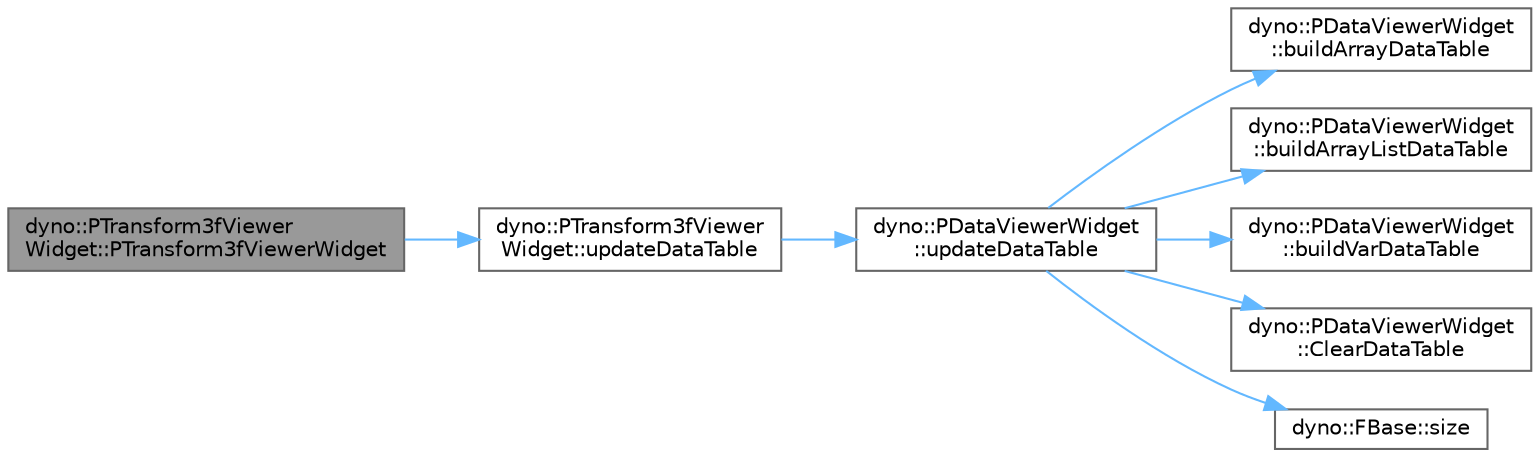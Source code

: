 digraph "dyno::PTransform3fViewerWidget::PTransform3fViewerWidget"
{
 // LATEX_PDF_SIZE
  bgcolor="transparent";
  edge [fontname=Helvetica,fontsize=10,labelfontname=Helvetica,labelfontsize=10];
  node [fontname=Helvetica,fontsize=10,shape=box,height=0.2,width=0.4];
  rankdir="LR";
  Node1 [id="Node000001",label="dyno::PTransform3fViewer\lWidget::PTransform3fViewerWidget",height=0.2,width=0.4,color="gray40", fillcolor="grey60", style="filled", fontcolor="black",tooltip=" "];
  Node1 -> Node2 [id="edge1_Node000001_Node000002",color="steelblue1",style="solid",tooltip=" "];
  Node2 [id="Node000002",label="dyno::PTransform3fViewer\lWidget::updateDataTable",height=0.2,width=0.4,color="grey40", fillcolor="white", style="filled",URL="$classdyno_1_1_p_transform3f_viewer_widget.html#ae5dd77744cb90550b793b48c6bc4c15f",tooltip=" "];
  Node2 -> Node3 [id="edge2_Node000002_Node000003",color="steelblue1",style="solid",tooltip=" "];
  Node3 [id="Node000003",label="dyno::PDataViewerWidget\l::updateDataTable",height=0.2,width=0.4,color="grey40", fillcolor="white", style="filled",URL="$classdyno_1_1_p_data_viewer_widget.html#a11c9715807028f3bc599abeaf32eb33d",tooltip=" "];
  Node3 -> Node4 [id="edge3_Node000003_Node000004",color="steelblue1",style="solid",tooltip=" "];
  Node4 [id="Node000004",label="dyno::PDataViewerWidget\l::buildArrayDataTable",height=0.2,width=0.4,color="grey40", fillcolor="white", style="filled",URL="$classdyno_1_1_p_data_viewer_widget.html#aa9270b377fde4d05086cd9e370760f24",tooltip=" "];
  Node3 -> Node5 [id="edge4_Node000003_Node000005",color="steelblue1",style="solid",tooltip=" "];
  Node5 [id="Node000005",label="dyno::PDataViewerWidget\l::buildArrayListDataTable",height=0.2,width=0.4,color="grey40", fillcolor="white", style="filled",URL="$classdyno_1_1_p_data_viewer_widget.html#af626ed903dc801938337ec4228539c11",tooltip=" "];
  Node3 -> Node6 [id="edge5_Node000003_Node000006",color="steelblue1",style="solid",tooltip=" "];
  Node6 [id="Node000006",label="dyno::PDataViewerWidget\l::buildVarDataTable",height=0.2,width=0.4,color="grey40", fillcolor="white", style="filled",URL="$classdyno_1_1_p_data_viewer_widget.html#a9b71e18734fb65919352d07ab974939c",tooltip=" "];
  Node3 -> Node7 [id="edge6_Node000003_Node000007",color="steelblue1",style="solid",tooltip=" "];
  Node7 [id="Node000007",label="dyno::PDataViewerWidget\l::ClearDataTable",height=0.2,width=0.4,color="grey40", fillcolor="white", style="filled",URL="$classdyno_1_1_p_data_viewer_widget.html#aff06085f3255a5cf4ca4ea6bb537dff7",tooltip=" "];
  Node3 -> Node8 [id="edge7_Node000003_Node000008",color="steelblue1",style="solid",tooltip=" "];
  Node8 [id="Node000008",label="dyno::FBase::size",height=0.2,width=0.4,color="grey40", fillcolor="white", style="filled",URL="$classdyno_1_1_f_base.html#a002102a94ea8d375f7548b88c4400b3e",tooltip=" "];
}
